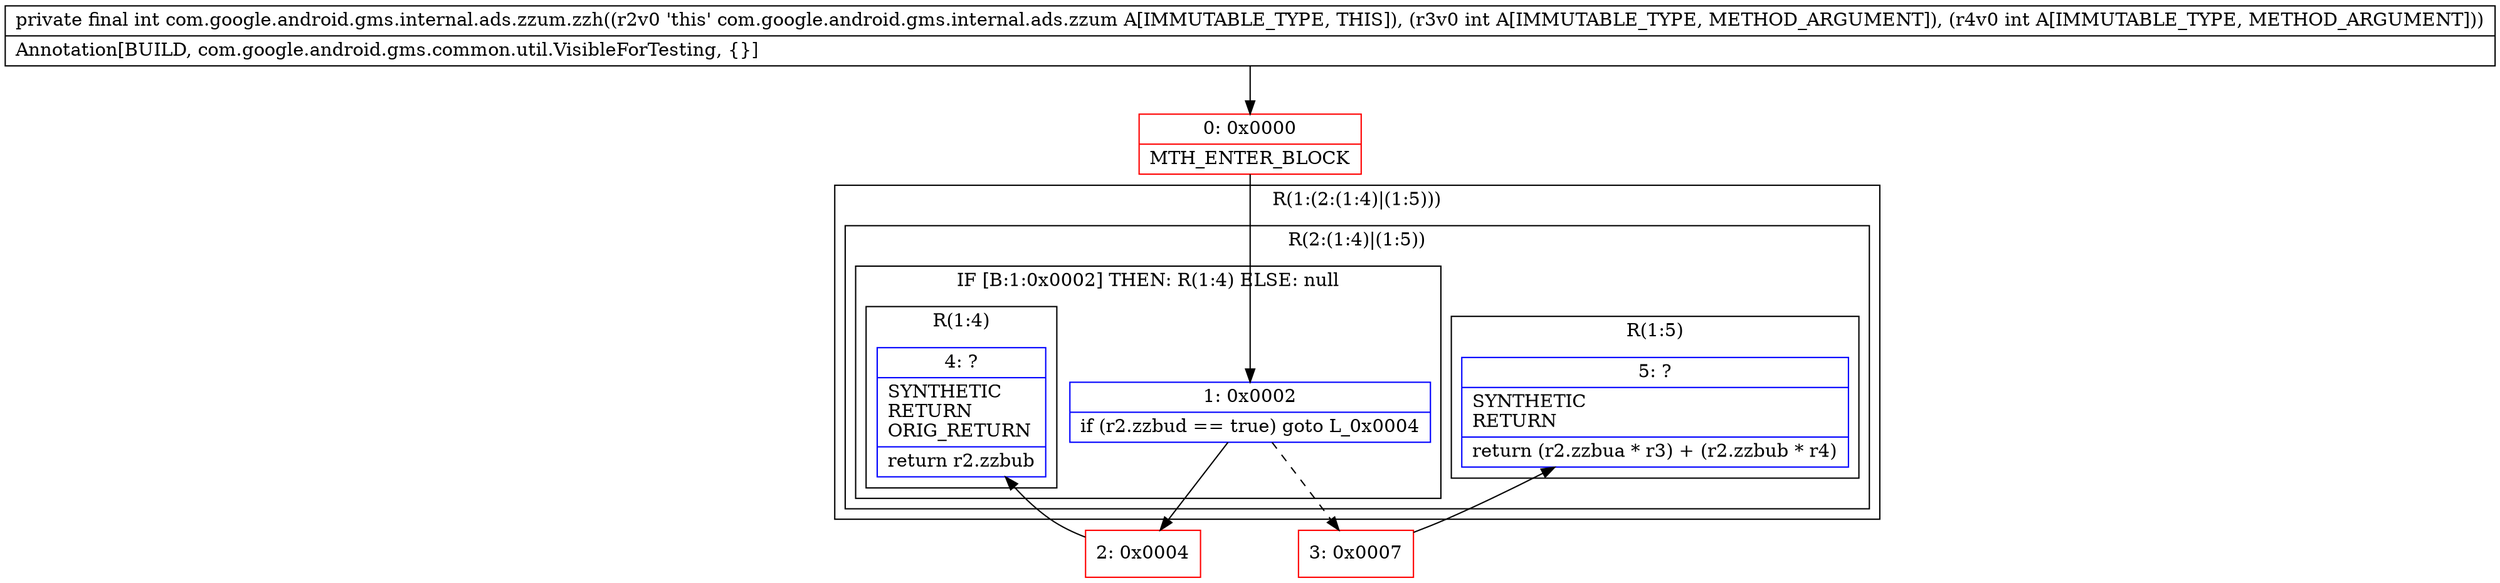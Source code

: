 digraph "CFG forcom.google.android.gms.internal.ads.zzum.zzh(II)I" {
subgraph cluster_Region_1129114414 {
label = "R(1:(2:(1:4)|(1:5)))";
node [shape=record,color=blue];
subgraph cluster_Region_1104138058 {
label = "R(2:(1:4)|(1:5))";
node [shape=record,color=blue];
subgraph cluster_IfRegion_1523227805 {
label = "IF [B:1:0x0002] THEN: R(1:4) ELSE: null";
node [shape=record,color=blue];
Node_1 [shape=record,label="{1\:\ 0x0002|if (r2.zzbud == true) goto L_0x0004\l}"];
subgraph cluster_Region_1661450530 {
label = "R(1:4)";
node [shape=record,color=blue];
Node_4 [shape=record,label="{4\:\ ?|SYNTHETIC\lRETURN\lORIG_RETURN\l|return r2.zzbub\l}"];
}
}
subgraph cluster_Region_1203125239 {
label = "R(1:5)";
node [shape=record,color=blue];
Node_5 [shape=record,label="{5\:\ ?|SYNTHETIC\lRETURN\l|return (r2.zzbua * r3) + (r2.zzbub * r4)\l}"];
}
}
}
Node_0 [shape=record,color=red,label="{0\:\ 0x0000|MTH_ENTER_BLOCK\l}"];
Node_2 [shape=record,color=red,label="{2\:\ 0x0004}"];
Node_3 [shape=record,color=red,label="{3\:\ 0x0007}"];
MethodNode[shape=record,label="{private final int com.google.android.gms.internal.ads.zzum.zzh((r2v0 'this' com.google.android.gms.internal.ads.zzum A[IMMUTABLE_TYPE, THIS]), (r3v0 int A[IMMUTABLE_TYPE, METHOD_ARGUMENT]), (r4v0 int A[IMMUTABLE_TYPE, METHOD_ARGUMENT]))  | Annotation[BUILD, com.google.android.gms.common.util.VisibleForTesting, \{\}]\l}"];
MethodNode -> Node_0;
Node_1 -> Node_2;
Node_1 -> Node_3[style=dashed];
Node_0 -> Node_1;
Node_2 -> Node_4;
Node_3 -> Node_5;
}

